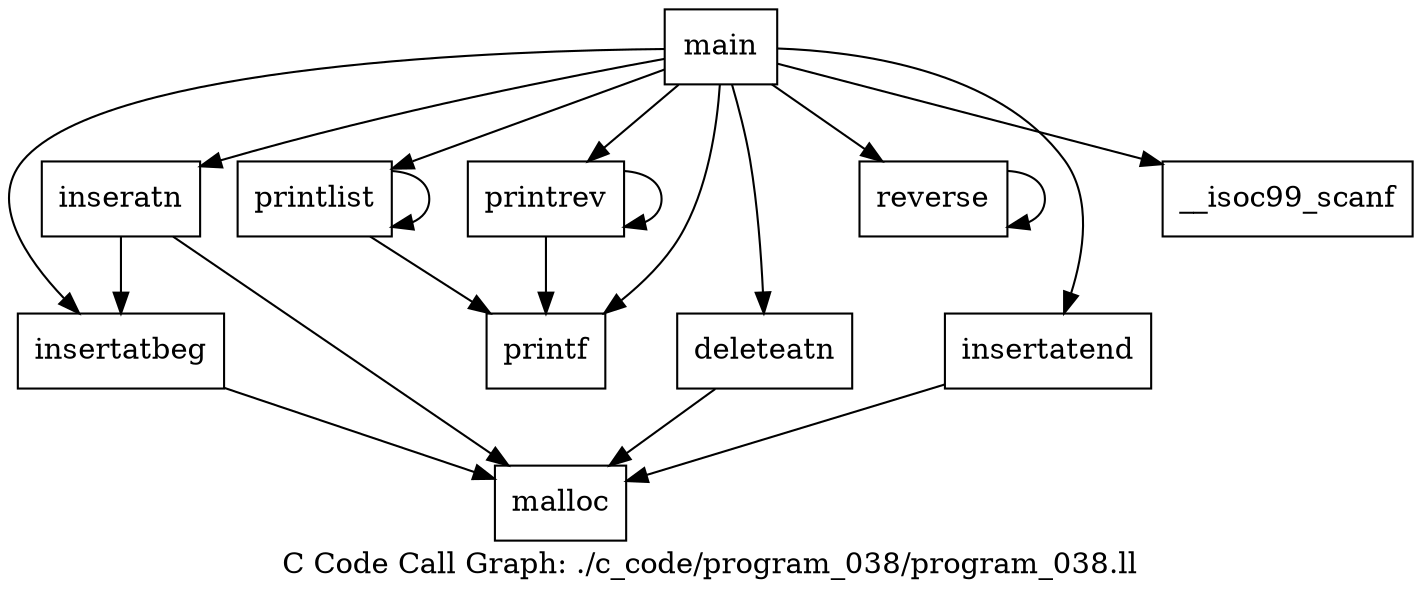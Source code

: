 digraph "C Code Call Graph: ./c_code/program_038/program_038.ll" {
	label="C Code Call Graph: ./c_code/program_038/program_038.ll";

	Node0x560e343c9420 [shape=record,label="{insertatbeg}"];
	Node0x560e343c9420 -> Node0x560e343c96a0;
	Node0x560e343c96a0 [shape=record,label="{malloc}"];
	Node0x560e343c00c0 [shape=record,label="{insertatend}"];
	Node0x560e343c00c0 -> Node0x560e343c96a0;
	Node0x560e343579e0 [shape=record,label="{printlist}"];
	Node0x560e343579e0 -> Node0x560e343c9b80;
	Node0x560e343579e0 -> Node0x560e343579e0;
	Node0x560e343c9b80 [shape=record,label="{printf}"];
	Node0x560e343c8e00 [shape=record,label="{inseratn}"];
	Node0x560e343c8e00 -> Node0x560e343c9420;
	Node0x560e343c8e00 -> Node0x560e343c96a0;
	Node0x560e343d7770 [shape=record,label="{deleteatn}"];
	Node0x560e343d7770 -> Node0x560e343c96a0;
	Node0x560e343d77f0 [shape=record,label="{reverse}"];
	Node0x560e343d77f0 -> Node0x560e343d77f0;
	Node0x560e343d7870 [shape=record,label="{printrev}"];
	Node0x560e343d7870 -> Node0x560e343d7870;
	Node0x560e343d7870 -> Node0x560e343c9b80;
	Node0x560e343d7b80 [shape=record,label="{main}"];
	Node0x560e343d7b80 -> Node0x560e343c9b80;
	Node0x560e343d7b80 -> Node0x560e343d7c00;
	Node0x560e343d7b80 -> Node0x560e343d7870;
	Node0x560e343d7b80 -> Node0x560e343579e0;
	Node0x560e343d7b80 -> Node0x560e343c9420;
	Node0x560e343d7b80 -> Node0x560e343d77f0;
	Node0x560e343d7b80 -> Node0x560e343c00c0;
	Node0x560e343d7b80 -> Node0x560e343d7770;
	Node0x560e343d7b80 -> Node0x560e343c8e00;
	Node0x560e343d7c00 [shape=record,label="{__isoc99_scanf}"];
}
